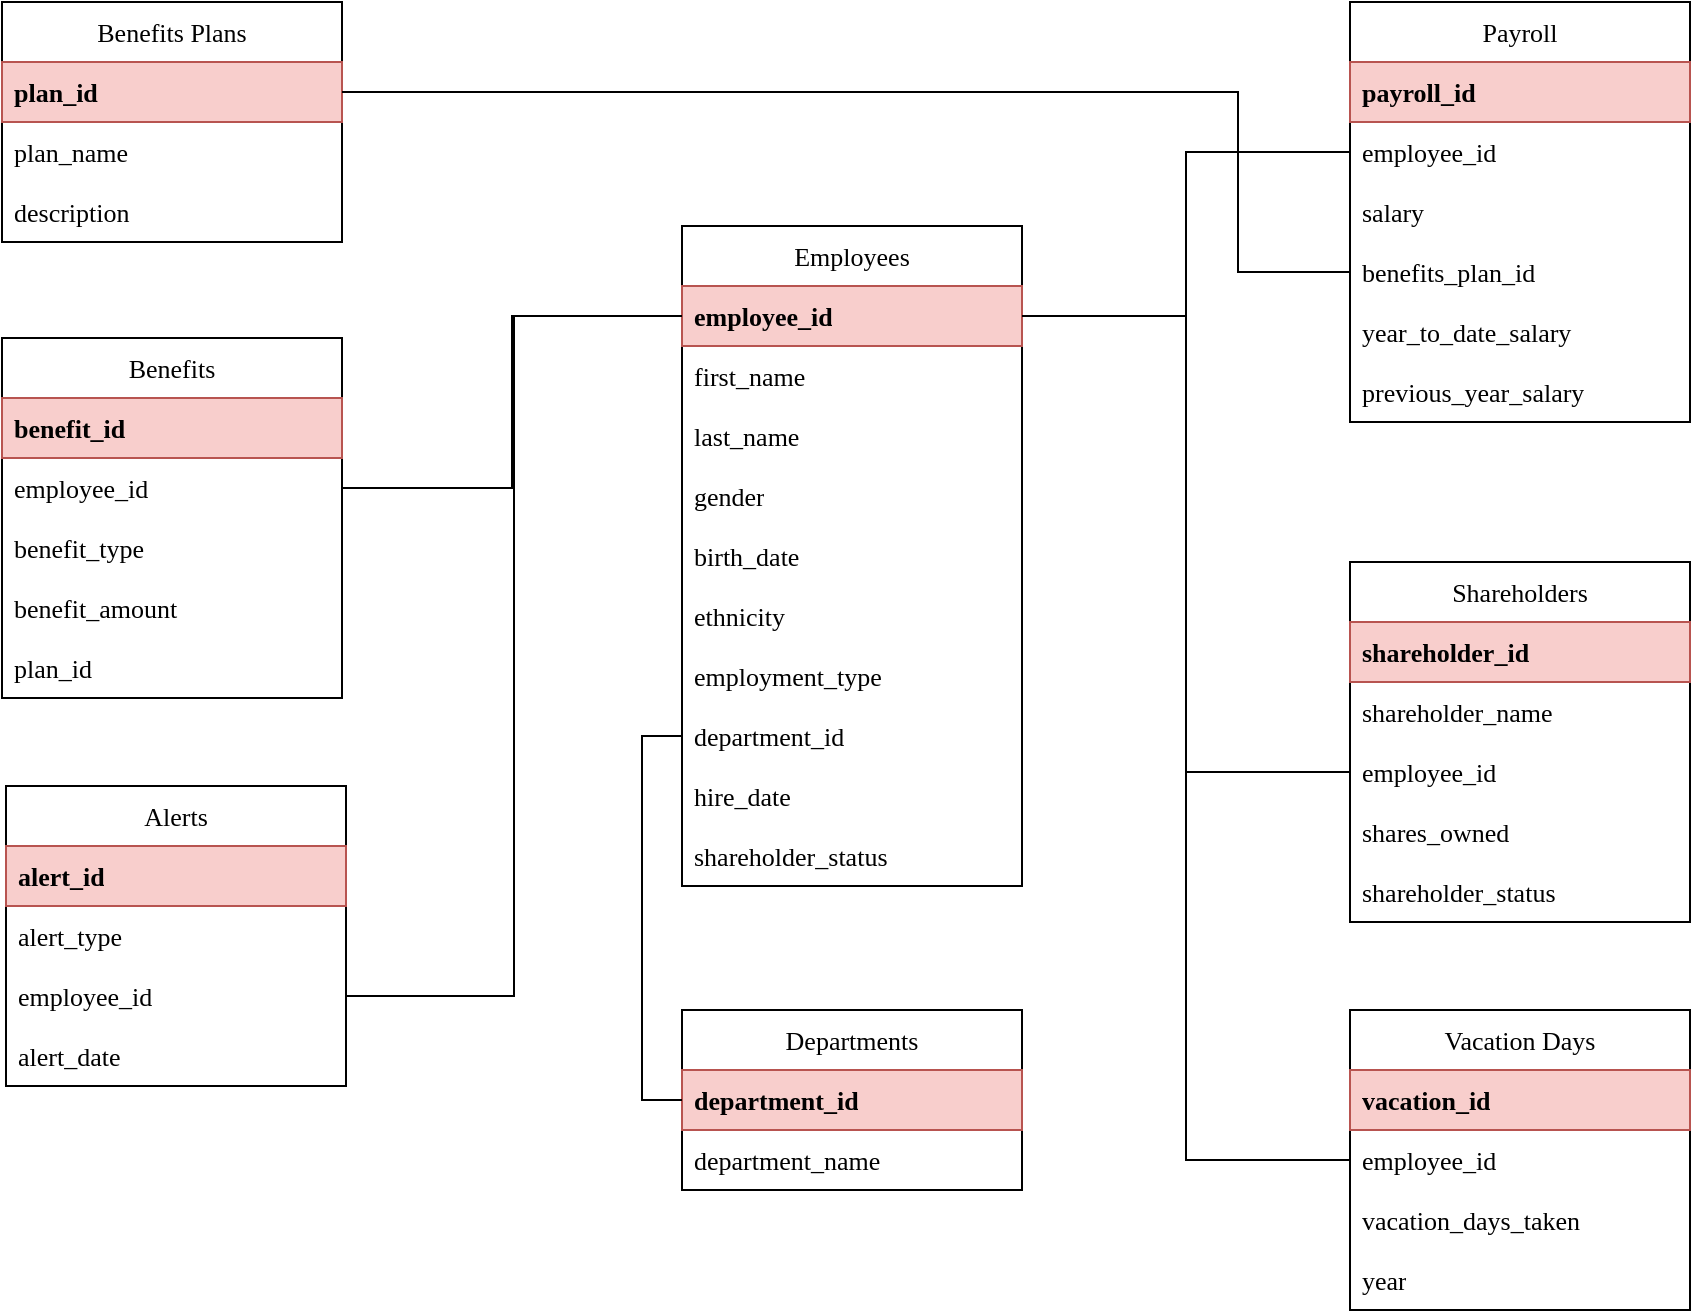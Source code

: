 <mxfile version="24.8.4">
  <diagram name="Trang-1" id="IQlQR-nqOs0AIsMOTUAR">
    <mxGraphModel dx="945" dy="1654" grid="1" gridSize="14" guides="1" tooltips="1" connect="1" arrows="1" fold="1" page="1" pageScale="1" pageWidth="827" pageHeight="1169" math="0" shadow="0">
      <root>
        <mxCell id="0" />
        <mxCell id="1" parent="0" />
        <mxCell id="jlQTpdtMV0ugkx4Sc1M4-14" value="Employees" style="swimlane;fontStyle=0;childLayout=stackLayout;horizontal=1;startSize=30;horizontalStack=0;resizeParent=1;resizeParentMax=0;resizeLast=0;collapsible=1;marginBottom=0;whiteSpace=wrap;html=1;fontSize=13;fontFamily=Verdana;" parent="1" vertex="1">
          <mxGeometry x="450" y="-616" width="170" height="330" as="geometry" />
        </mxCell>
        <mxCell id="jlQTpdtMV0ugkx4Sc1M4-15" value="employee_id" style="text;strokeColor=#b85450;fillColor=#f8cecc;align=left;verticalAlign=middle;spacingLeft=4;spacingRight=4;overflow=hidden;points=[[0,0.5],[1,0.5]];portConstraint=eastwest;rotatable=0;whiteSpace=wrap;html=1;fontSize=13;fontStyle=1;fontFamily=Verdana;" parent="jlQTpdtMV0ugkx4Sc1M4-14" vertex="1">
          <mxGeometry y="30" width="170" height="30" as="geometry" />
        </mxCell>
        <mxCell id="jlQTpdtMV0ugkx4Sc1M4-16" value="first_name" style="text;strokeColor=none;fillColor=none;align=left;verticalAlign=middle;spacingLeft=4;spacingRight=4;overflow=hidden;points=[[0,0.5],[1,0.5]];portConstraint=eastwest;rotatable=0;whiteSpace=wrap;html=1;fontSize=13;fontFamily=Verdana;" parent="jlQTpdtMV0ugkx4Sc1M4-14" vertex="1">
          <mxGeometry y="60" width="170" height="30" as="geometry" />
        </mxCell>
        <mxCell id="jlQTpdtMV0ugkx4Sc1M4-17" value="last_name" style="text;strokeColor=none;fillColor=none;align=left;verticalAlign=middle;spacingLeft=4;spacingRight=4;overflow=hidden;points=[[0,0.5],[1,0.5]];portConstraint=eastwest;rotatable=0;whiteSpace=wrap;html=1;fontSize=13;fontFamily=Verdana;" parent="jlQTpdtMV0ugkx4Sc1M4-14" vertex="1">
          <mxGeometry y="90" width="170" height="30" as="geometry" />
        </mxCell>
        <mxCell id="jlQTpdtMV0ugkx4Sc1M4-18" value="gender" style="text;strokeColor=none;fillColor=none;align=left;verticalAlign=middle;spacingLeft=4;spacingRight=4;overflow=hidden;points=[[0,0.5],[1,0.5]];portConstraint=eastwest;rotatable=0;whiteSpace=wrap;html=1;fontSize=13;fontFamily=Verdana;" parent="jlQTpdtMV0ugkx4Sc1M4-14" vertex="1">
          <mxGeometry y="120" width="170" height="30" as="geometry" />
        </mxCell>
        <mxCell id="jlQTpdtMV0ugkx4Sc1M4-44" value="birth_date" style="text;strokeColor=none;fillColor=none;align=left;verticalAlign=middle;spacingLeft=4;spacingRight=4;overflow=hidden;points=[[0,0.5],[1,0.5]];portConstraint=eastwest;rotatable=0;whiteSpace=wrap;html=1;fontSize=13;fontFamily=Verdana;" parent="jlQTpdtMV0ugkx4Sc1M4-14" vertex="1">
          <mxGeometry y="150" width="170" height="30" as="geometry" />
        </mxCell>
        <mxCell id="jlQTpdtMV0ugkx4Sc1M4-19" value="ethnicity" style="text;strokeColor=none;fillColor=none;align=left;verticalAlign=middle;spacingLeft=4;spacingRight=4;overflow=hidden;points=[[0,0.5],[1,0.5]];portConstraint=eastwest;rotatable=0;whiteSpace=wrap;html=1;fontSize=13;fontFamily=Verdana;" parent="jlQTpdtMV0ugkx4Sc1M4-14" vertex="1">
          <mxGeometry y="180" width="170" height="30" as="geometry" />
        </mxCell>
        <mxCell id="jlQTpdtMV0ugkx4Sc1M4-20" value="employment_type" style="text;strokeColor=none;fillColor=none;align=left;verticalAlign=middle;spacingLeft=4;spacingRight=4;overflow=hidden;points=[[0,0.5],[1,0.5]];portConstraint=eastwest;rotatable=0;whiteSpace=wrap;html=1;fontSize=13;fontFamily=Verdana;" parent="jlQTpdtMV0ugkx4Sc1M4-14" vertex="1">
          <mxGeometry y="210" width="170" height="30" as="geometry" />
        </mxCell>
        <mxCell id="jlQTpdtMV0ugkx4Sc1M4-22" value="department_id" style="text;strokeColor=none;fillColor=none;align=left;verticalAlign=middle;spacingLeft=4;spacingRight=4;overflow=hidden;points=[[0,0.5],[1,0.5]];portConstraint=eastwest;rotatable=0;whiteSpace=wrap;html=1;fontSize=13;fontFamily=Verdana;" parent="jlQTpdtMV0ugkx4Sc1M4-14" vertex="1">
          <mxGeometry y="240" width="170" height="30" as="geometry" />
        </mxCell>
        <mxCell id="jlQTpdtMV0ugkx4Sc1M4-31" value="hire_date" style="text;strokeColor=none;fillColor=none;align=left;verticalAlign=middle;spacingLeft=4;spacingRight=4;overflow=hidden;points=[[0,0.5],[1,0.5]];portConstraint=eastwest;rotatable=0;whiteSpace=wrap;html=1;fontSize=13;fontFamily=Verdana;" parent="jlQTpdtMV0ugkx4Sc1M4-14" vertex="1">
          <mxGeometry y="270" width="170" height="30" as="geometry" />
        </mxCell>
        <mxCell id="f4NbF2WXXX4FlUsSoMFu-3" value="shareholder_status" style="text;strokeColor=none;fillColor=none;align=left;verticalAlign=middle;spacingLeft=4;spacingRight=4;overflow=hidden;points=[[0,0.5],[1,0.5]];portConstraint=eastwest;rotatable=0;whiteSpace=wrap;html=1;fontSize=13;fontFamily=Verdana;" vertex="1" parent="jlQTpdtMV0ugkx4Sc1M4-14">
          <mxGeometry y="300" width="170" height="30" as="geometry" />
        </mxCell>
        <mxCell id="jlQTpdtMV0ugkx4Sc1M4-34" value="Departments" style="swimlane;fontStyle=0;childLayout=stackLayout;horizontal=1;startSize=30;horizontalStack=0;resizeParent=1;resizeParentMax=0;resizeLast=0;collapsible=1;marginBottom=0;whiteSpace=wrap;html=1;fontSize=13;fontFamily=Verdana;" parent="1" vertex="1">
          <mxGeometry x="450" y="-224" width="170" height="90" as="geometry" />
        </mxCell>
        <mxCell id="jlQTpdtMV0ugkx4Sc1M4-35" value="department_id" style="text;strokeColor=#b85450;fillColor=#f8cecc;align=left;verticalAlign=middle;spacingLeft=4;spacingRight=4;overflow=hidden;points=[[0,0.5],[1,0.5]];portConstraint=eastwest;rotatable=0;whiteSpace=wrap;html=1;fontSize=13;fontStyle=1;fontFamily=Verdana;" parent="jlQTpdtMV0ugkx4Sc1M4-34" vertex="1">
          <mxGeometry y="30" width="170" height="30" as="geometry" />
        </mxCell>
        <mxCell id="jlQTpdtMV0ugkx4Sc1M4-36" value="department_name" style="text;strokeColor=none;fillColor=none;align=left;verticalAlign=middle;spacingLeft=4;spacingRight=4;overflow=hidden;points=[[0,0.5],[1,0.5]];portConstraint=eastwest;rotatable=0;whiteSpace=wrap;html=1;fontSize=13;fontFamily=Verdana;" parent="jlQTpdtMV0ugkx4Sc1M4-34" vertex="1">
          <mxGeometry y="60" width="170" height="30" as="geometry" />
        </mxCell>
        <mxCell id="jlQTpdtMV0ugkx4Sc1M4-45" value="Payroll" style="swimlane;fontStyle=0;childLayout=stackLayout;horizontal=1;startSize=30;horizontalStack=0;resizeParent=1;resizeParentMax=0;resizeLast=0;collapsible=1;marginBottom=0;whiteSpace=wrap;html=1;fontSize=13;fontFamily=Verdana;" parent="1" vertex="1">
          <mxGeometry x="784" y="-728" width="170" height="210" as="geometry" />
        </mxCell>
        <mxCell id="jlQTpdtMV0ugkx4Sc1M4-46" value="payroll_id" style="text;strokeColor=#b85450;fillColor=#f8cecc;align=left;verticalAlign=middle;spacingLeft=4;spacingRight=4;overflow=hidden;points=[[0,0.5],[1,0.5]];portConstraint=eastwest;rotatable=0;whiteSpace=wrap;html=1;fontSize=13;fontStyle=1;fontFamily=Verdana;" parent="jlQTpdtMV0ugkx4Sc1M4-45" vertex="1">
          <mxGeometry y="30" width="170" height="30" as="geometry" />
        </mxCell>
        <mxCell id="jlQTpdtMV0ugkx4Sc1M4-47" value="employee_id" style="text;strokeColor=none;fillColor=none;align=left;verticalAlign=middle;spacingLeft=4;spacingRight=4;overflow=hidden;points=[[0,0.5],[1,0.5]];portConstraint=eastwest;rotatable=0;whiteSpace=wrap;html=1;fontSize=13;fontFamily=Verdana;" parent="jlQTpdtMV0ugkx4Sc1M4-45" vertex="1">
          <mxGeometry y="60" width="170" height="30" as="geometry" />
        </mxCell>
        <mxCell id="jlQTpdtMV0ugkx4Sc1M4-48" value="salary" style="text;strokeColor=none;fillColor=none;align=left;verticalAlign=middle;spacingLeft=4;spacingRight=4;overflow=hidden;points=[[0,0.5],[1,0.5]];portConstraint=eastwest;rotatable=0;whiteSpace=wrap;html=1;fontSize=13;fontFamily=Verdana;" parent="jlQTpdtMV0ugkx4Sc1M4-45" vertex="1">
          <mxGeometry y="90" width="170" height="30" as="geometry" />
        </mxCell>
        <mxCell id="jlQTpdtMV0ugkx4Sc1M4-49" value="benefits_plan_id" style="text;strokeColor=none;fillColor=none;align=left;verticalAlign=middle;spacingLeft=4;spacingRight=4;overflow=hidden;points=[[0,0.5],[1,0.5]];portConstraint=eastwest;rotatable=0;whiteSpace=wrap;html=1;fontSize=13;fontFamily=Verdana;" parent="jlQTpdtMV0ugkx4Sc1M4-45" vertex="1">
          <mxGeometry y="120" width="170" height="30" as="geometry" />
        </mxCell>
        <mxCell id="jlQTpdtMV0ugkx4Sc1M4-50" value="year_to_date_salary" style="text;strokeColor=none;fillColor=none;align=left;verticalAlign=middle;spacingLeft=4;spacingRight=4;overflow=hidden;points=[[0,0.5],[1,0.5]];portConstraint=eastwest;rotatable=0;whiteSpace=wrap;html=1;fontSize=13;fontFamily=Verdana;" parent="jlQTpdtMV0ugkx4Sc1M4-45" vertex="1">
          <mxGeometry y="150" width="170" height="30" as="geometry" />
        </mxCell>
        <mxCell id="jlQTpdtMV0ugkx4Sc1M4-51" value="previous_year_salary" style="text;strokeColor=none;fillColor=none;align=left;verticalAlign=middle;spacingLeft=4;spacingRight=4;overflow=hidden;points=[[0,0.5],[1,0.5]];portConstraint=eastwest;rotatable=0;whiteSpace=wrap;html=1;fontSize=13;fontFamily=Verdana;" parent="jlQTpdtMV0ugkx4Sc1M4-45" vertex="1">
          <mxGeometry y="180" width="170" height="30" as="geometry" />
        </mxCell>
        <mxCell id="jlQTpdtMV0ugkx4Sc1M4-55" value="Benefits" style="swimlane;fontStyle=0;childLayout=stackLayout;horizontal=1;startSize=30;horizontalStack=0;resizeParent=1;resizeParentMax=0;resizeLast=0;collapsible=1;marginBottom=0;whiteSpace=wrap;html=1;fontSize=13;fontFamily=Verdana;" parent="1" vertex="1">
          <mxGeometry x="110" y="-560" width="170" height="180" as="geometry" />
        </mxCell>
        <mxCell id="jlQTpdtMV0ugkx4Sc1M4-56" value="benefit_id" style="text;strokeColor=#b85450;fillColor=#f8cecc;align=left;verticalAlign=middle;spacingLeft=4;spacingRight=4;overflow=hidden;points=[[0,0.5],[1,0.5]];portConstraint=eastwest;rotatable=0;whiteSpace=wrap;html=1;fontSize=13;fontStyle=1;fontFamily=Verdana;" parent="jlQTpdtMV0ugkx4Sc1M4-55" vertex="1">
          <mxGeometry y="30" width="170" height="30" as="geometry" />
        </mxCell>
        <mxCell id="jlQTpdtMV0ugkx4Sc1M4-57" value="employee_id" style="text;strokeColor=none;fillColor=none;align=left;verticalAlign=middle;spacingLeft=4;spacingRight=4;overflow=hidden;points=[[0,0.5],[1,0.5]];portConstraint=eastwest;rotatable=0;whiteSpace=wrap;html=1;fontSize=13;fontFamily=Verdana;" parent="jlQTpdtMV0ugkx4Sc1M4-55" vertex="1">
          <mxGeometry y="60" width="170" height="30" as="geometry" />
        </mxCell>
        <mxCell id="jlQTpdtMV0ugkx4Sc1M4-58" value="benefit_type" style="text;strokeColor=none;fillColor=none;align=left;verticalAlign=middle;spacingLeft=4;spacingRight=4;overflow=hidden;points=[[0,0.5],[1,0.5]];portConstraint=eastwest;rotatable=0;whiteSpace=wrap;html=1;fontSize=13;fontFamily=Verdana;" parent="jlQTpdtMV0ugkx4Sc1M4-55" vertex="1">
          <mxGeometry y="90" width="170" height="30" as="geometry" />
        </mxCell>
        <mxCell id="jlQTpdtMV0ugkx4Sc1M4-59" value="benefit_amount" style="text;strokeColor=none;fillColor=none;align=left;verticalAlign=middle;spacingLeft=4;spacingRight=4;overflow=hidden;points=[[0,0.5],[1,0.5]];portConstraint=eastwest;rotatable=0;whiteSpace=wrap;html=1;fontSize=13;fontFamily=Verdana;" parent="jlQTpdtMV0ugkx4Sc1M4-55" vertex="1">
          <mxGeometry y="120" width="170" height="30" as="geometry" />
        </mxCell>
        <mxCell id="jlQTpdtMV0ugkx4Sc1M4-60" value="plan_id" style="text;strokeColor=none;fillColor=none;align=left;verticalAlign=middle;spacingLeft=4;spacingRight=4;overflow=hidden;points=[[0,0.5],[1,0.5]];portConstraint=eastwest;rotatable=0;whiteSpace=wrap;html=1;fontSize=13;fontFamily=Verdana;" parent="jlQTpdtMV0ugkx4Sc1M4-55" vertex="1">
          <mxGeometry y="150" width="170" height="30" as="geometry" />
        </mxCell>
        <mxCell id="jlQTpdtMV0ugkx4Sc1M4-62" value="Benefits Plans" style="swimlane;fontStyle=0;childLayout=stackLayout;horizontal=1;startSize=30;horizontalStack=0;resizeParent=1;resizeParentMax=0;resizeLast=0;collapsible=1;marginBottom=0;whiteSpace=wrap;html=1;fontSize=13;fontFamily=Verdana;" parent="1" vertex="1">
          <mxGeometry x="110" y="-728" width="170" height="120" as="geometry" />
        </mxCell>
        <mxCell id="jlQTpdtMV0ugkx4Sc1M4-63" value="plan_id" style="text;strokeColor=#b85450;fillColor=#f8cecc;align=left;verticalAlign=middle;spacingLeft=4;spacingRight=4;overflow=hidden;points=[[0,0.5],[1,0.5]];portConstraint=eastwest;rotatable=0;whiteSpace=wrap;html=1;fontSize=13;fontStyle=1;fontFamily=Verdana;" parent="jlQTpdtMV0ugkx4Sc1M4-62" vertex="1">
          <mxGeometry y="30" width="170" height="30" as="geometry" />
        </mxCell>
        <mxCell id="jlQTpdtMV0ugkx4Sc1M4-64" value="plan_name" style="text;strokeColor=none;fillColor=none;align=left;verticalAlign=middle;spacingLeft=4;spacingRight=4;overflow=hidden;points=[[0,0.5],[1,0.5]];portConstraint=eastwest;rotatable=0;whiteSpace=wrap;html=1;fontSize=13;fontFamily=Verdana;" parent="jlQTpdtMV0ugkx4Sc1M4-62" vertex="1">
          <mxGeometry y="60" width="170" height="30" as="geometry" />
        </mxCell>
        <mxCell id="jlQTpdtMV0ugkx4Sc1M4-65" value="description" style="text;strokeColor=none;fillColor=none;align=left;verticalAlign=middle;spacingLeft=4;spacingRight=4;overflow=hidden;points=[[0,0.5],[1,0.5]];portConstraint=eastwest;rotatable=0;whiteSpace=wrap;html=1;fontSize=13;fontFamily=Verdana;" parent="jlQTpdtMV0ugkx4Sc1M4-62" vertex="1">
          <mxGeometry y="90" width="170" height="30" as="geometry" />
        </mxCell>
        <mxCell id="jlQTpdtMV0ugkx4Sc1M4-69" value="Vacation Days" style="swimlane;fontStyle=0;childLayout=stackLayout;horizontal=1;startSize=30;horizontalStack=0;resizeParent=1;resizeParentMax=0;resizeLast=0;collapsible=1;marginBottom=0;whiteSpace=wrap;html=1;fontSize=13;fontFamily=Verdana;" parent="1" vertex="1">
          <mxGeometry x="784" y="-224" width="170" height="150" as="geometry" />
        </mxCell>
        <mxCell id="jlQTpdtMV0ugkx4Sc1M4-70" value="vacation_id" style="text;strokeColor=#b85450;fillColor=#f8cecc;align=left;verticalAlign=middle;spacingLeft=4;spacingRight=4;overflow=hidden;points=[[0,0.5],[1,0.5]];portConstraint=eastwest;rotatable=0;whiteSpace=wrap;html=1;fontSize=13;fontStyle=1;fontFamily=Verdana;" parent="jlQTpdtMV0ugkx4Sc1M4-69" vertex="1">
          <mxGeometry y="30" width="170" height="30" as="geometry" />
        </mxCell>
        <mxCell id="jlQTpdtMV0ugkx4Sc1M4-71" value="employee_id" style="text;strokeColor=none;fillColor=none;align=left;verticalAlign=middle;spacingLeft=4;spacingRight=4;overflow=hidden;points=[[0,0.5],[1,0.5]];portConstraint=eastwest;rotatable=0;whiteSpace=wrap;html=1;fontSize=13;fontFamily=Verdana;" parent="jlQTpdtMV0ugkx4Sc1M4-69" vertex="1">
          <mxGeometry y="60" width="170" height="30" as="geometry" />
        </mxCell>
        <mxCell id="jlQTpdtMV0ugkx4Sc1M4-72" value="vacation_days_taken" style="text;strokeColor=none;fillColor=none;align=left;verticalAlign=middle;spacingLeft=4;spacingRight=4;overflow=hidden;points=[[0,0.5],[1,0.5]];portConstraint=eastwest;rotatable=0;whiteSpace=wrap;html=1;fontSize=13;fontFamily=Verdana;" parent="jlQTpdtMV0ugkx4Sc1M4-69" vertex="1">
          <mxGeometry y="90" width="170" height="30" as="geometry" />
        </mxCell>
        <mxCell id="jlQTpdtMV0ugkx4Sc1M4-73" value="year" style="text;strokeColor=none;fillColor=none;align=left;verticalAlign=middle;spacingLeft=4;spacingRight=4;overflow=hidden;points=[[0,0.5],[1,0.5]];portConstraint=eastwest;rotatable=0;whiteSpace=wrap;html=1;fontSize=13;fontFamily=Verdana;" parent="jlQTpdtMV0ugkx4Sc1M4-69" vertex="1">
          <mxGeometry y="120" width="170" height="30" as="geometry" />
        </mxCell>
        <mxCell id="jlQTpdtMV0ugkx4Sc1M4-76" value="Shareholders" style="swimlane;fontStyle=0;childLayout=stackLayout;horizontal=1;startSize=30;horizontalStack=0;resizeParent=1;resizeParentMax=0;resizeLast=0;collapsible=1;marginBottom=0;whiteSpace=wrap;html=1;fontSize=13;fontFamily=Verdana;" parent="1" vertex="1">
          <mxGeometry x="784" y="-448" width="170" height="180" as="geometry" />
        </mxCell>
        <mxCell id="jlQTpdtMV0ugkx4Sc1M4-77" value="shareholder_id" style="text;strokeColor=#b85450;fillColor=#f8cecc;align=left;verticalAlign=middle;spacingLeft=4;spacingRight=4;overflow=hidden;points=[[0,0.5],[1,0.5]];portConstraint=eastwest;rotatable=0;whiteSpace=wrap;html=1;fontSize=13;fontStyle=1;fontFamily=Verdana;" parent="jlQTpdtMV0ugkx4Sc1M4-76" vertex="1">
          <mxGeometry y="30" width="170" height="30" as="geometry" />
        </mxCell>
        <mxCell id="jlQTpdtMV0ugkx4Sc1M4-78" value="shareholder_name" style="text;strokeColor=none;fillColor=none;align=left;verticalAlign=middle;spacingLeft=4;spacingRight=4;overflow=hidden;points=[[0,0.5],[1,0.5]];portConstraint=eastwest;rotatable=0;whiteSpace=wrap;html=1;fontSize=13;fontFamily=Verdana;" parent="jlQTpdtMV0ugkx4Sc1M4-76" vertex="1">
          <mxGeometry y="60" width="170" height="30" as="geometry" />
        </mxCell>
        <mxCell id="jlQTpdtMV0ugkx4Sc1M4-79" value="employee_id" style="text;strokeColor=none;fillColor=none;align=left;verticalAlign=middle;spacingLeft=4;spacingRight=4;overflow=hidden;points=[[0,0.5],[1,0.5]];portConstraint=eastwest;rotatable=0;whiteSpace=wrap;html=1;fontSize=13;fontFamily=Verdana;" parent="jlQTpdtMV0ugkx4Sc1M4-76" vertex="1">
          <mxGeometry y="90" width="170" height="30" as="geometry" />
        </mxCell>
        <mxCell id="jlQTpdtMV0ugkx4Sc1M4-80" value="shares_owned" style="text;strokeColor=none;fillColor=none;align=left;verticalAlign=middle;spacingLeft=4;spacingRight=4;overflow=hidden;points=[[0,0.5],[1,0.5]];portConstraint=eastwest;rotatable=0;whiteSpace=wrap;html=1;fontSize=13;fontFamily=Verdana;" parent="jlQTpdtMV0ugkx4Sc1M4-76" vertex="1">
          <mxGeometry y="120" width="170" height="30" as="geometry" />
        </mxCell>
        <mxCell id="f4NbF2WXXX4FlUsSoMFu-2" value="shareholder_status" style="text;strokeColor=none;fillColor=none;align=left;verticalAlign=middle;spacingLeft=4;spacingRight=4;overflow=hidden;points=[[0,0.5],[1,0.5]];portConstraint=eastwest;rotatable=0;whiteSpace=wrap;html=1;fontSize=13;fontFamily=Verdana;" vertex="1" parent="jlQTpdtMV0ugkx4Sc1M4-76">
          <mxGeometry y="150" width="170" height="30" as="geometry" />
        </mxCell>
        <mxCell id="jlQTpdtMV0ugkx4Sc1M4-81" value="Alerts" style="swimlane;fontStyle=0;childLayout=stackLayout;horizontal=1;startSize=30;horizontalStack=0;resizeParent=1;resizeParentMax=0;resizeLast=0;collapsible=1;marginBottom=0;whiteSpace=wrap;html=1;fontSize=13;fontFamily=Verdana;" parent="1" vertex="1">
          <mxGeometry x="112" y="-336" width="170" height="150" as="geometry" />
        </mxCell>
        <mxCell id="jlQTpdtMV0ugkx4Sc1M4-82" value="alert_id" style="text;strokeColor=#b85450;fillColor=#f8cecc;align=left;verticalAlign=middle;spacingLeft=4;spacingRight=4;overflow=hidden;points=[[0,0.5],[1,0.5]];portConstraint=eastwest;rotatable=0;whiteSpace=wrap;html=1;fontSize=13;fontStyle=1;fontFamily=Verdana;" parent="jlQTpdtMV0ugkx4Sc1M4-81" vertex="1">
          <mxGeometry y="30" width="170" height="30" as="geometry" />
        </mxCell>
        <mxCell id="jlQTpdtMV0ugkx4Sc1M4-83" value="alert_type" style="text;strokeColor=none;fillColor=none;align=left;verticalAlign=middle;spacingLeft=4;spacingRight=4;overflow=hidden;points=[[0,0.5],[1,0.5]];portConstraint=eastwest;rotatable=0;whiteSpace=wrap;html=1;fontSize=13;fontFamily=Verdana;" parent="jlQTpdtMV0ugkx4Sc1M4-81" vertex="1">
          <mxGeometry y="60" width="170" height="30" as="geometry" />
        </mxCell>
        <mxCell id="jlQTpdtMV0ugkx4Sc1M4-84" value="employee_id" style="text;strokeColor=none;fillColor=none;align=left;verticalAlign=middle;spacingLeft=4;spacingRight=4;overflow=hidden;points=[[0,0.5],[1,0.5]];portConstraint=eastwest;rotatable=0;whiteSpace=wrap;html=1;fontSize=13;fontFamily=Verdana;" parent="jlQTpdtMV0ugkx4Sc1M4-81" vertex="1">
          <mxGeometry y="90" width="170" height="30" as="geometry" />
        </mxCell>
        <mxCell id="jlQTpdtMV0ugkx4Sc1M4-85" value="alert_date" style="text;strokeColor=none;fillColor=none;align=left;verticalAlign=middle;spacingLeft=4;spacingRight=4;overflow=hidden;points=[[0,0.5],[1,0.5]];portConstraint=eastwest;rotatable=0;whiteSpace=wrap;html=1;fontSize=13;fontFamily=Verdana;" parent="jlQTpdtMV0ugkx4Sc1M4-81" vertex="1">
          <mxGeometry y="120" width="170" height="30" as="geometry" />
        </mxCell>
        <mxCell id="jlQTpdtMV0ugkx4Sc1M4-86" style="edgeStyle=orthogonalEdgeStyle;rounded=0;orthogonalLoop=1;jettySize=auto;html=1;exitX=0;exitY=0.5;exitDx=0;exitDy=0;entryX=1;entryY=0.5;entryDx=0;entryDy=0;endArrow=none;endFill=0;fontFamily=Verdana;fontSize=13;" parent="1" source="jlQTpdtMV0ugkx4Sc1M4-15" target="jlQTpdtMV0ugkx4Sc1M4-57" edge="1">
          <mxGeometry relative="1" as="geometry" />
        </mxCell>
        <mxCell id="jlQTpdtMV0ugkx4Sc1M4-87" style="edgeStyle=orthogonalEdgeStyle;rounded=0;orthogonalLoop=1;jettySize=auto;html=1;exitX=1;exitY=0.5;exitDx=0;exitDy=0;entryX=0;entryY=0.5;entryDx=0;entryDy=0;endArrow=none;endFill=0;fontFamily=Verdana;fontSize=13;" parent="1" source="jlQTpdtMV0ugkx4Sc1M4-15" target="jlQTpdtMV0ugkx4Sc1M4-47" edge="1">
          <mxGeometry relative="1" as="geometry" />
        </mxCell>
        <mxCell id="jlQTpdtMV0ugkx4Sc1M4-88" style="edgeStyle=orthogonalEdgeStyle;rounded=0;orthogonalLoop=1;jettySize=auto;html=1;exitX=1;exitY=0.5;exitDx=0;exitDy=0;entryX=0;entryY=0.5;entryDx=0;entryDy=0;endArrow=none;endFill=0;fontFamily=Verdana;fontSize=13;" parent="1" source="jlQTpdtMV0ugkx4Sc1M4-15" target="jlQTpdtMV0ugkx4Sc1M4-79" edge="1">
          <mxGeometry relative="1" as="geometry" />
        </mxCell>
        <mxCell id="jlQTpdtMV0ugkx4Sc1M4-89" style="edgeStyle=orthogonalEdgeStyle;rounded=0;orthogonalLoop=1;jettySize=auto;html=1;exitX=1;exitY=0.5;exitDx=0;exitDy=0;entryX=0;entryY=0.5;entryDx=0;entryDy=0;endArrow=none;endFill=0;fontFamily=Verdana;fontSize=13;" parent="1" source="jlQTpdtMV0ugkx4Sc1M4-15" target="jlQTpdtMV0ugkx4Sc1M4-71" edge="1">
          <mxGeometry relative="1" as="geometry" />
        </mxCell>
        <mxCell id="jlQTpdtMV0ugkx4Sc1M4-90" style="edgeStyle=orthogonalEdgeStyle;rounded=0;orthogonalLoop=1;jettySize=auto;html=1;exitX=0;exitY=0.5;exitDx=0;exitDy=0;endArrow=none;endFill=0;fontFamily=Verdana;fontSize=13;" parent="1" source="jlQTpdtMV0ugkx4Sc1M4-15" target="jlQTpdtMV0ugkx4Sc1M4-84" edge="1">
          <mxGeometry relative="1" as="geometry" />
        </mxCell>
        <mxCell id="f4NbF2WXXX4FlUsSoMFu-1" style="edgeStyle=orthogonalEdgeStyle;rounded=0;orthogonalLoop=1;jettySize=auto;html=1;exitX=0;exitY=0.5;exitDx=0;exitDy=0;entryX=0;entryY=0.5;entryDx=0;entryDy=0;endArrow=none;endFill=0;fontFamily=Verdana;fontSize=13;" edge="1" parent="1" source="jlQTpdtMV0ugkx4Sc1M4-35" target="jlQTpdtMV0ugkx4Sc1M4-22">
          <mxGeometry relative="1" as="geometry" />
        </mxCell>
        <mxCell id="f4NbF2WXXX4FlUsSoMFu-4" style="edgeStyle=orthogonalEdgeStyle;rounded=0;orthogonalLoop=1;jettySize=auto;html=1;exitX=1;exitY=0.5;exitDx=0;exitDy=0;entryX=0;entryY=0.5;entryDx=0;entryDy=0;endArrow=none;endFill=0;" edge="1" parent="1" source="jlQTpdtMV0ugkx4Sc1M4-63" target="jlQTpdtMV0ugkx4Sc1M4-49">
          <mxGeometry relative="1" as="geometry">
            <Array as="points">
              <mxPoint x="728" y="-683" />
              <mxPoint x="728" y="-593" />
            </Array>
          </mxGeometry>
        </mxCell>
      </root>
    </mxGraphModel>
  </diagram>
</mxfile>
